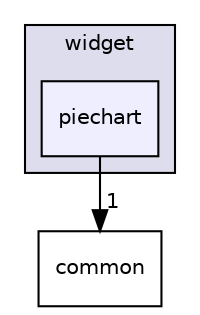 digraph "C:/Harmony3/gfx/middleware/legato/library/src/gfx/legato/widget/piechart" {
  compound=true
  node [ fontsize="10", fontname="Helvetica"];
  edge [ labelfontsize="10", labelfontname="Helvetica"];
  subgraph clusterdir_08e5c2531b4cfc75c531d5c20b249084 {
    graph [ bgcolor="#ddddee", pencolor="black", label="widget" fontname="Helvetica", fontsize="10", URL="dir_08e5c2531b4cfc75c531d5c20b249084.html"]
  dir_6f1c25aa6eef31b09a162fde3b709715 [shape=box, label="piechart", style="filled", fillcolor="#eeeeff", pencolor="black", URL="dir_6f1c25aa6eef31b09a162fde3b709715.html"];
  }
  dir_192fb4248a7d7f0c34634334a26d417f [shape=box label="common" URL="dir_192fb4248a7d7f0c34634334a26d417f.html"];
  dir_6f1c25aa6eef31b09a162fde3b709715->dir_192fb4248a7d7f0c34634334a26d417f [headlabel="1", labeldistance=1.5 headhref="dir_000037_000007.html"];
}

